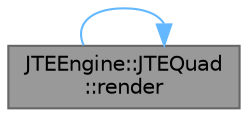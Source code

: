 digraph "JTEEngine::JTEQuad::render"
{
 // LATEX_PDF_SIZE
  bgcolor="transparent";
  edge [fontname=Helvetica,fontsize=10,labelfontname=Helvetica,labelfontsize=10];
  node [fontname=Helvetica,fontsize=10,shape=box,height=0.2,width=0.4];
  rankdir="RL";
  Node1 [id="Node000001",label="JTEEngine::JTEQuad\l::render",height=0.2,width=0.4,color="gray40", fillcolor="grey60", style="filled", fontcolor="black",tooltip="Renders the quad."];
  Node1 -> Node1 [id="edge1_Node000001_Node000001",dir="back",color="steelblue1",style="solid",tooltip=" "];
}
